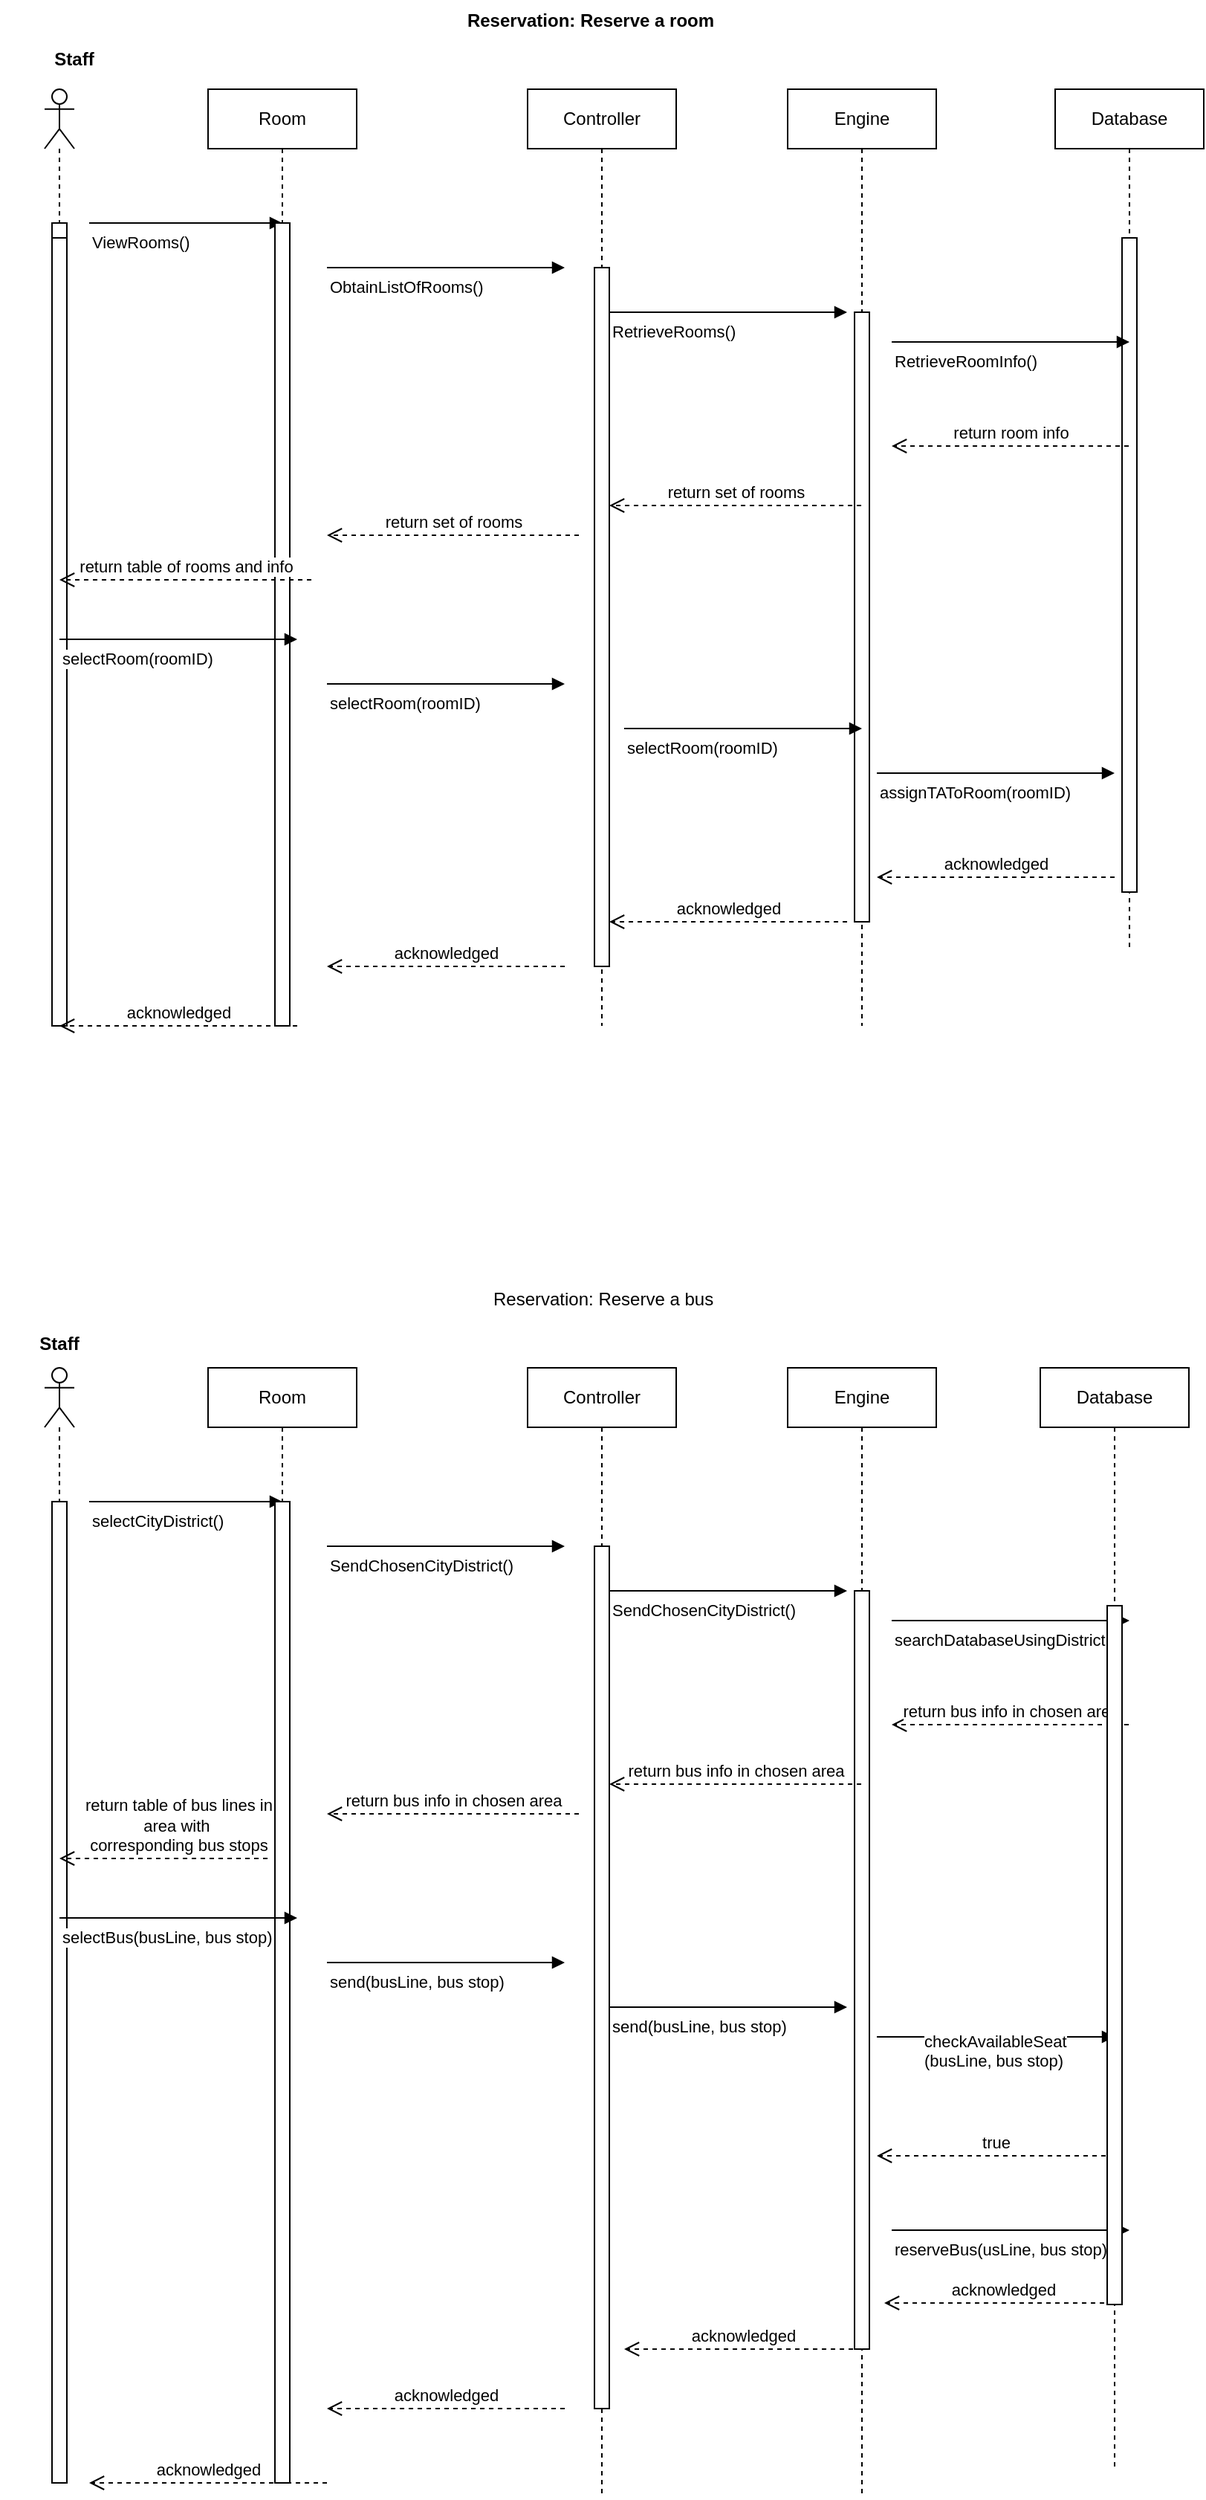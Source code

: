 <mxfile version="12.8.1" type="device"><diagram id="rAeEFsywFRQ-KPaGV8Ac" name="Page-1"><mxGraphModel dx="815" dy="571" grid="1" gridSize="10" guides="1" tooltips="1" connect="1" arrows="1" fold="1" page="1" pageScale="1" pageWidth="850" pageHeight="1100" math="0" shadow="0"><root><mxCell id="0"/><mxCell id="1" parent="0"/><mxCell id="OvGTk1JHgefAwDVekbb--1" value="Reservation: Reserve a room" style="text;align=center;fontStyle=1;verticalAlign=middle;spacingLeft=3;spacingRight=3;strokeColor=none;rotatable=0;points=[[0,0.5],[1,0.5]];portConstraint=eastwest;" parent="1" vertex="1"><mxGeometry x="390" y="20" width="75" height="26" as="geometry"/></mxCell><mxCell id="OvGTk1JHgefAwDVekbb--2" value="" style="shape=umlLifeline;participant=umlActor;perimeter=lifelinePerimeter;whiteSpace=wrap;html=1;container=1;collapsible=0;recursiveResize=0;verticalAlign=top;spacingTop=36;labelBackgroundColor=#ffffff;outlineConnect=0;" parent="1" vertex="1"><mxGeometry x="60" y="80" width="20" height="630" as="geometry"/></mxCell><mxCell id="OvGTk1JHgefAwDVekbb--8" value="ViewRooms()" style="endArrow=block;endFill=1;html=1;edgeStyle=orthogonalEdgeStyle;align=left;verticalAlign=top;" parent="OvGTk1JHgefAwDVekbb--2" edge="1"><mxGeometry x="-1" relative="1" as="geometry"><mxPoint x="30" y="90" as="sourcePoint"/><mxPoint x="160" y="90" as="targetPoint"/></mxGeometry></mxCell><mxCell id="OvGTk1JHgefAwDVekbb--46" value="" style="html=1;points=[];perimeter=orthogonalPerimeter;" parent="OvGTk1JHgefAwDVekbb--2" vertex="1"><mxGeometry x="5" y="90" width="10" height="80" as="geometry"/></mxCell><mxCell id="OvGTk1JHgefAwDVekbb--125" value="" style="html=1;points=[];perimeter=orthogonalPerimeter;" parent="OvGTk1JHgefAwDVekbb--2" vertex="1"><mxGeometry x="5" y="100" width="10" height="530" as="geometry"/></mxCell><mxCell id="OvGTk1JHgefAwDVekbb--3" value="Room" style="shape=umlLifeline;perimeter=lifelinePerimeter;whiteSpace=wrap;html=1;container=1;collapsible=0;recursiveResize=0;outlineConnect=0;" parent="1" vertex="1"><mxGeometry x="170" y="80" width="100" height="630" as="geometry"/></mxCell><mxCell id="OvGTk1JHgefAwDVekbb--41" value="" style="html=1;points=[];perimeter=orthogonalPerimeter;" parent="OvGTk1JHgefAwDVekbb--3" vertex="1"><mxGeometry x="45" y="90" width="10" height="540" as="geometry"/></mxCell><mxCell id="OvGTk1JHgefAwDVekbb--4" value="Controller" style="shape=umlLifeline;perimeter=lifelinePerimeter;whiteSpace=wrap;html=1;container=1;collapsible=0;recursiveResize=0;outlineConnect=0;" parent="1" vertex="1"><mxGeometry x="385" y="80" width="100" height="630" as="geometry"/></mxCell><mxCell id="OvGTk1JHgefAwDVekbb--16" value="RetrieveRooms()" style="endArrow=block;endFill=1;html=1;edgeStyle=orthogonalEdgeStyle;align=left;verticalAlign=top;" parent="OvGTk1JHgefAwDVekbb--4" edge="1"><mxGeometry x="-1" relative="1" as="geometry"><mxPoint x="55" y="150" as="sourcePoint"/><mxPoint x="215" y="150" as="targetPoint"/></mxGeometry></mxCell><mxCell id="OvGTk1JHgefAwDVekbb--42" value="" style="html=1;points=[];perimeter=orthogonalPerimeter;" parent="OvGTk1JHgefAwDVekbb--4" vertex="1"><mxGeometry x="45" y="120" width="10" height="470" as="geometry"/></mxCell><mxCell id="OvGTk1JHgefAwDVekbb--11" value="Engine" style="shape=umlLifeline;perimeter=lifelinePerimeter;whiteSpace=wrap;html=1;container=1;collapsible=0;recursiveResize=0;outlineConnect=0;" parent="1" vertex="1"><mxGeometry x="560" y="80" width="100" height="630" as="geometry"/></mxCell><mxCell id="OvGTk1JHgefAwDVekbb--43" value="" style="html=1;points=[];perimeter=orthogonalPerimeter;" parent="OvGTk1JHgefAwDVekbb--11" vertex="1"><mxGeometry x="45" y="150" width="10" height="410" as="geometry"/></mxCell><mxCell id="OvGTk1JHgefAwDVekbb--12" value="Database" style="shape=umlLifeline;perimeter=lifelinePerimeter;whiteSpace=wrap;html=1;container=1;collapsible=0;recursiveResize=0;outlineConnect=0;" parent="1" vertex="1"><mxGeometry x="740" y="80" width="100" height="580" as="geometry"/></mxCell><mxCell id="OvGTk1JHgefAwDVekbb--45" value="" style="html=1;points=[];perimeter=orthogonalPerimeter;" parent="OvGTk1JHgefAwDVekbb--12" vertex="1"><mxGeometry x="45" y="100" width="10" height="440" as="geometry"/></mxCell><mxCell id="OvGTk1JHgefAwDVekbb--14" value="ObtainListOfRooms()" style="endArrow=block;endFill=1;html=1;edgeStyle=orthogonalEdgeStyle;align=left;verticalAlign=top;" parent="1" edge="1"><mxGeometry x="-1" relative="1" as="geometry"><mxPoint x="250" y="200" as="sourcePoint"/><mxPoint x="410" y="200" as="targetPoint"/></mxGeometry></mxCell><mxCell id="OvGTk1JHgefAwDVekbb--18" value="RetrieveRoomInfo()" style="endArrow=block;endFill=1;html=1;edgeStyle=orthogonalEdgeStyle;align=left;verticalAlign=top;" parent="1" edge="1"><mxGeometry x="-1" relative="1" as="geometry"><mxPoint x="630" y="250" as="sourcePoint"/><mxPoint x="790" y="250" as="targetPoint"/></mxGeometry></mxCell><mxCell id="OvGTk1JHgefAwDVekbb--19" value="return room info" style="html=1;verticalAlign=bottom;endArrow=open;dashed=1;endSize=8;" parent="1" source="OvGTk1JHgefAwDVekbb--12" edge="1"><mxGeometry relative="1" as="geometry"><mxPoint x="710" y="320" as="sourcePoint"/><mxPoint x="630" y="320" as="targetPoint"/></mxGeometry></mxCell><mxCell id="OvGTk1JHgefAwDVekbb--22" value="return set of rooms" style="html=1;verticalAlign=bottom;endArrow=open;dashed=1;endSize=8;" parent="1" source="OvGTk1JHgefAwDVekbb--11" edge="1"><mxGeometry relative="1" as="geometry"><mxPoint x="520" y="360" as="sourcePoint"/><mxPoint x="440" y="360" as="targetPoint"/></mxGeometry></mxCell><mxCell id="OvGTk1JHgefAwDVekbb--27" value="return table of rooms and info" style="html=1;verticalAlign=bottom;endArrow=open;dashed=1;endSize=8;" parent="1" edge="1"><mxGeometry relative="1" as="geometry"><mxPoint x="239.5" y="410" as="sourcePoint"/><mxPoint x="70" y="410" as="targetPoint"/></mxGeometry></mxCell><mxCell id="OvGTk1JHgefAwDVekbb--28" value="return set of rooms" style="html=1;verticalAlign=bottom;endArrow=open;dashed=1;endSize=8;" parent="1" edge="1"><mxGeometry relative="1" as="geometry"><mxPoint x="419.5" y="380" as="sourcePoint"/><mxPoint x="250" y="380" as="targetPoint"/></mxGeometry></mxCell><mxCell id="OvGTk1JHgefAwDVekbb--31" value="selectRoom(roomID)" style="endArrow=block;endFill=1;html=1;edgeStyle=orthogonalEdgeStyle;align=left;verticalAlign=top;" parent="1" edge="1"><mxGeometry x="-1" relative="1" as="geometry"><mxPoint x="70" y="450" as="sourcePoint"/><mxPoint x="230" y="450" as="targetPoint"/></mxGeometry></mxCell><mxCell id="OvGTk1JHgefAwDVekbb--34" value="selectRoom(roomID)" style="endArrow=block;endFill=1;html=1;edgeStyle=orthogonalEdgeStyle;align=left;verticalAlign=top;" parent="1" edge="1"><mxGeometry x="-1" relative="1" as="geometry"><mxPoint x="250" y="480" as="sourcePoint"/><mxPoint x="410" y="480" as="targetPoint"/></mxGeometry></mxCell><mxCell id="OvGTk1JHgefAwDVekbb--35" value="selectRoom(roomID)" style="endArrow=block;endFill=1;html=1;edgeStyle=orthogonalEdgeStyle;align=left;verticalAlign=top;" parent="1" edge="1"><mxGeometry x="-1" relative="1" as="geometry"><mxPoint x="450" y="510" as="sourcePoint"/><mxPoint x="610" y="510" as="targetPoint"/></mxGeometry></mxCell><mxCell id="OvGTk1JHgefAwDVekbb--36" value="assignTAToRoom(roomID)" style="endArrow=block;endFill=1;html=1;edgeStyle=orthogonalEdgeStyle;align=left;verticalAlign=top;" parent="1" edge="1"><mxGeometry x="-1" relative="1" as="geometry"><mxPoint x="620" y="540" as="sourcePoint"/><mxPoint x="780" y="540" as="targetPoint"/></mxGeometry></mxCell><mxCell id="OvGTk1JHgefAwDVekbb--37" value="acknowledged" style="html=1;verticalAlign=bottom;endArrow=open;dashed=1;endSize=8;" parent="1" edge="1"><mxGeometry relative="1" as="geometry"><mxPoint x="780" y="610" as="sourcePoint"/><mxPoint x="620" y="610" as="targetPoint"/></mxGeometry></mxCell><mxCell id="OvGTk1JHgefAwDVekbb--38" value="acknowledged" style="html=1;verticalAlign=bottom;endArrow=open;dashed=1;endSize=8;" parent="1" edge="1"><mxGeometry relative="1" as="geometry"><mxPoint x="600" y="640" as="sourcePoint"/><mxPoint x="440" y="640" as="targetPoint"/></mxGeometry></mxCell><mxCell id="OvGTk1JHgefAwDVekbb--39" value="acknowledged" style="html=1;verticalAlign=bottom;endArrow=open;dashed=1;endSize=8;" parent="1" edge="1"><mxGeometry relative="1" as="geometry"><mxPoint x="410" y="670" as="sourcePoint"/><mxPoint x="250" y="670" as="targetPoint"/></mxGeometry></mxCell><mxCell id="OvGTk1JHgefAwDVekbb--40" value="acknowledged" style="html=1;verticalAlign=bottom;endArrow=open;dashed=1;endSize=8;" parent="1" edge="1"><mxGeometry relative="1" as="geometry"><mxPoint x="230" y="710" as="sourcePoint"/><mxPoint x="70" y="710" as="targetPoint"/></mxGeometry></mxCell><mxCell id="OvGTk1JHgefAwDVekbb--152" value="" style="shape=umlLifeline;participant=umlActor;perimeter=lifelinePerimeter;whiteSpace=wrap;html=1;container=1;collapsible=0;recursiveResize=0;verticalAlign=top;spacingTop=36;labelBackgroundColor=#ffffff;outlineConnect=0;" parent="1" vertex="1"><mxGeometry x="60" y="940" width="20" height="750" as="geometry"/></mxCell><mxCell id="OvGTk1JHgefAwDVekbb--153" value="selectCityDistrict()" style="endArrow=block;endFill=1;html=1;edgeStyle=orthogonalEdgeStyle;align=left;verticalAlign=top;" parent="OvGTk1JHgefAwDVekbb--152" edge="1"><mxGeometry x="-1" relative="1" as="geometry"><mxPoint x="30" y="90" as="sourcePoint"/><mxPoint x="160" y="90" as="targetPoint"/></mxGeometry></mxCell><mxCell id="OvGTk1JHgefAwDVekbb--154" value="" style="html=1;points=[];perimeter=orthogonalPerimeter;" parent="OvGTk1JHgefAwDVekbb--152" vertex="1"><mxGeometry x="5" y="90" width="10" height="660" as="geometry"/></mxCell><mxCell id="OvGTk1JHgefAwDVekbb--155" value="Room" style="shape=umlLifeline;perimeter=lifelinePerimeter;whiteSpace=wrap;html=1;container=1;collapsible=0;recursiveResize=0;outlineConnect=0;" parent="1" vertex="1"><mxGeometry x="170" y="940" width="100" height="750" as="geometry"/></mxCell><mxCell id="OvGTk1JHgefAwDVekbb--156" value="" style="html=1;points=[];perimeter=orthogonalPerimeter;" parent="OvGTk1JHgefAwDVekbb--155" vertex="1"><mxGeometry x="45" y="90" width="10" height="660" as="geometry"/></mxCell><mxCell id="OvGTk1JHgefAwDVekbb--157" value="Controller" style="shape=umlLifeline;perimeter=lifelinePerimeter;whiteSpace=wrap;html=1;container=1;collapsible=0;recursiveResize=0;outlineConnect=0;" parent="1" vertex="1"><mxGeometry x="385" y="940" width="100" height="760" as="geometry"/></mxCell><mxCell id="OvGTk1JHgefAwDVekbb--158" value="SendChosenCityDistrict()" style="endArrow=block;endFill=1;html=1;edgeStyle=orthogonalEdgeStyle;align=left;verticalAlign=top;" parent="OvGTk1JHgefAwDVekbb--157" edge="1"><mxGeometry x="-1" relative="1" as="geometry"><mxPoint x="55" y="150" as="sourcePoint"/><mxPoint x="215" y="150" as="targetPoint"/></mxGeometry></mxCell><mxCell id="OvGTk1JHgefAwDVekbb--159" value="" style="html=1;points=[];perimeter=orthogonalPerimeter;" parent="OvGTk1JHgefAwDVekbb--157" vertex="1"><mxGeometry x="45" y="120" width="10" height="580" as="geometry"/></mxCell><mxCell id="OvGTk1JHgefAwDVekbb--160" value="Engine" style="shape=umlLifeline;perimeter=lifelinePerimeter;whiteSpace=wrap;html=1;container=1;collapsible=0;recursiveResize=0;outlineConnect=0;" parent="1" vertex="1"><mxGeometry x="560" y="940" width="100" height="760" as="geometry"/></mxCell><mxCell id="OvGTk1JHgefAwDVekbb--161" value="" style="html=1;points=[];perimeter=orthogonalPerimeter;" parent="OvGTk1JHgefAwDVekbb--160" vertex="1"><mxGeometry x="45" y="150" width="10" height="510" as="geometry"/></mxCell><mxCell id="OvGTk1JHgefAwDVekbb--188" value="reserveBus(usLine, bus stop)" style="endArrow=block;endFill=1;html=1;edgeStyle=orthogonalEdgeStyle;align=left;verticalAlign=top;" parent="OvGTk1JHgefAwDVekbb--160" edge="1"><mxGeometry x="-1" relative="1" as="geometry"><mxPoint x="70" y="580" as="sourcePoint"/><mxPoint x="230" y="580" as="targetPoint"/></mxGeometry></mxCell><mxCell id="OvGTk1JHgefAwDVekbb--163" value="SendChosenCityDistrict()" style="endArrow=block;endFill=1;html=1;edgeStyle=orthogonalEdgeStyle;align=left;verticalAlign=top;" parent="1" edge="1"><mxGeometry x="-1" relative="1" as="geometry"><mxPoint x="250" y="1060" as="sourcePoint"/><mxPoint x="410" y="1060" as="targetPoint"/></mxGeometry></mxCell><mxCell id="OvGTk1JHgefAwDVekbb--164" value="searchDatabaseUsingDistrict()" style="endArrow=block;endFill=1;html=1;edgeStyle=orthogonalEdgeStyle;align=left;verticalAlign=top;" parent="1" edge="1"><mxGeometry x="-1" relative="1" as="geometry"><mxPoint x="630" y="1110" as="sourcePoint"/><mxPoint x="790" y="1110" as="targetPoint"/></mxGeometry></mxCell><mxCell id="OvGTk1JHgefAwDVekbb--165" value="return bus info in chosen area" style="html=1;verticalAlign=bottom;endArrow=open;dashed=1;endSize=8;" parent="1" edge="1"><mxGeometry relative="1" as="geometry"><mxPoint x="789.5" y="1180" as="sourcePoint"/><mxPoint x="630" y="1180" as="targetPoint"/></mxGeometry></mxCell><mxCell id="OvGTk1JHgefAwDVekbb--166" value="return bus info in chosen area" style="html=1;verticalAlign=bottom;endArrow=open;dashed=1;endSize=8;" parent="1" source="OvGTk1JHgefAwDVekbb--160" edge="1"><mxGeometry relative="1" as="geometry"><mxPoint x="520" y="1220" as="sourcePoint"/><mxPoint x="440" y="1220" as="targetPoint"/></mxGeometry></mxCell><mxCell id="OvGTk1JHgefAwDVekbb--167" value="return table of bus lines in &lt;br&gt;area with&amp;nbsp; &lt;br&gt;corresponding bus stops" style="html=1;verticalAlign=bottom;endArrow=open;dashed=1;endSize=8;" parent="1" edge="1"><mxGeometry x="-0.143" relative="1" as="geometry"><mxPoint x="210" y="1270" as="sourcePoint"/><mxPoint x="70" y="1270" as="targetPoint"/><mxPoint as="offset"/></mxGeometry></mxCell><mxCell id="OvGTk1JHgefAwDVekbb--168" value="return bus info in chosen area" style="html=1;verticalAlign=bottom;endArrow=open;dashed=1;endSize=8;" parent="1" edge="1"><mxGeometry relative="1" as="geometry"><mxPoint x="419.5" y="1240" as="sourcePoint"/><mxPoint x="250" y="1240" as="targetPoint"/></mxGeometry></mxCell><mxCell id="OvGTk1JHgefAwDVekbb--169" value="selectBus(busLine, bus stop)" style="endArrow=block;endFill=1;html=1;edgeStyle=orthogonalEdgeStyle;align=left;verticalAlign=top;" parent="1" edge="1"><mxGeometry x="-1" relative="1" as="geometry"><mxPoint x="70" y="1310" as="sourcePoint"/><mxPoint x="230" y="1310" as="targetPoint"/></mxGeometry></mxCell><mxCell id="OvGTk1JHgefAwDVekbb--170" value="send(busLine, bus stop)" style="endArrow=block;endFill=1;html=1;edgeStyle=orthogonalEdgeStyle;align=left;verticalAlign=top;" parent="1" edge="1"><mxGeometry x="-1" relative="1" as="geometry"><mxPoint x="250" y="1340" as="sourcePoint"/><mxPoint x="410" y="1340" as="targetPoint"/></mxGeometry></mxCell><mxCell id="OvGTk1JHgefAwDVekbb--171" value="checkAvailableSeat&lt;br&gt;(busLine, bus stop)" style="endArrow=block;endFill=1;html=1;edgeStyle=orthogonalEdgeStyle;align=left;verticalAlign=top;" parent="1" edge="1"><mxGeometry x="-0.5" y="14" relative="1" as="geometry"><mxPoint x="620" y="1390" as="sourcePoint"/><mxPoint x="780" y="1390" as="targetPoint"/><Array as="points"><mxPoint x="660" y="1390"/><mxPoint x="660" y="1390"/></Array><mxPoint x="-10" y="4" as="offset"/></mxGeometry></mxCell><mxCell id="OvGTk1JHgefAwDVekbb--173" value="true" style="html=1;verticalAlign=bottom;endArrow=open;dashed=1;endSize=8;" parent="1" edge="1"><mxGeometry relative="1" as="geometry"><mxPoint x="780" y="1470" as="sourcePoint"/><mxPoint x="620" y="1470" as="targetPoint"/></mxGeometry></mxCell><mxCell id="OvGTk1JHgefAwDVekbb--174" value="acknowledged" style="html=1;verticalAlign=bottom;endArrow=open;dashed=1;endSize=8;" parent="1" edge="1"><mxGeometry relative="1" as="geometry"><mxPoint x="610" y="1600" as="sourcePoint"/><mxPoint x="450" y="1600" as="targetPoint"/></mxGeometry></mxCell><mxCell id="OvGTk1JHgefAwDVekbb--175" value="acknowledged" style="html=1;verticalAlign=bottom;endArrow=open;dashed=1;endSize=8;" parent="1" edge="1"><mxGeometry relative="1" as="geometry"><mxPoint x="410" y="1640" as="sourcePoint"/><mxPoint x="250" y="1640" as="targetPoint"/></mxGeometry></mxCell><mxCell id="OvGTk1JHgefAwDVekbb--176" value="acknowledged" style="html=1;verticalAlign=bottom;endArrow=open;dashed=1;endSize=8;" parent="1" edge="1"><mxGeometry relative="1" as="geometry"><mxPoint x="250" y="1690" as="sourcePoint"/><mxPoint x="90" y="1690" as="targetPoint"/></mxGeometry></mxCell><mxCell id="OvGTk1JHgefAwDVekbb--179" value="Staff" style="text;align=center;fontStyle=1;verticalAlign=middle;spacingLeft=3;spacingRight=3;strokeColor=none;rotatable=0;points=[[0,0.5],[1,0.5]];portConstraint=eastwest;" parent="1" vertex="1"><mxGeometry x="40" y="46" width="80" height="26" as="geometry"/></mxCell><mxCell id="OvGTk1JHgefAwDVekbb--180" value="Staff" style="text;align=center;fontStyle=1;verticalAlign=middle;spacingLeft=3;spacingRight=3;strokeColor=none;rotatable=0;points=[[0,0.5],[1,0.5]];portConstraint=eastwest;" parent="1" vertex="1"><mxGeometry x="30" y="910" width="80" height="26" as="geometry"/></mxCell><mxCell id="OvGTk1JHgefAwDVekbb--181" value="Reservation: Reserve a bus" style="text;html=1;" parent="1" vertex="1"><mxGeometry x="360" y="880" width="180" height="30" as="geometry"/></mxCell><mxCell id="OvGTk1JHgefAwDVekbb--185" value="send(busLine, bus stop)" style="endArrow=block;endFill=1;html=1;edgeStyle=orthogonalEdgeStyle;align=left;verticalAlign=top;" parent="1" edge="1"><mxGeometry x="-1" relative="1" as="geometry"><mxPoint x="440" y="1370" as="sourcePoint"/><mxPoint x="600" y="1370" as="targetPoint"/></mxGeometry></mxCell><mxCell id="OvGTk1JHgefAwDVekbb--191" value="acknowledged" style="html=1;verticalAlign=bottom;endArrow=open;dashed=1;endSize=8;" parent="1" edge="1"><mxGeometry relative="1" as="geometry"><mxPoint x="785" y="1569" as="sourcePoint"/><mxPoint x="625" y="1569" as="targetPoint"/></mxGeometry></mxCell><mxCell id="OvGTk1JHgefAwDVekbb--194" value="Database" style="shape=umlLifeline;perimeter=lifelinePerimeter;whiteSpace=wrap;html=1;container=1;collapsible=0;recursiveResize=0;outlineConnect=0;size=40;" parent="1" vertex="1"><mxGeometry x="730" y="940" width="100" height="740" as="geometry"/></mxCell><mxCell id="OvGTk1JHgefAwDVekbb--162" value="" style="html=1;points=[];perimeter=orthogonalPerimeter;" parent="OvGTk1JHgefAwDVekbb--194" vertex="1"><mxGeometry x="45" y="160" width="10" height="470" as="geometry"/></mxCell></root></mxGraphModel></diagram></mxfile>